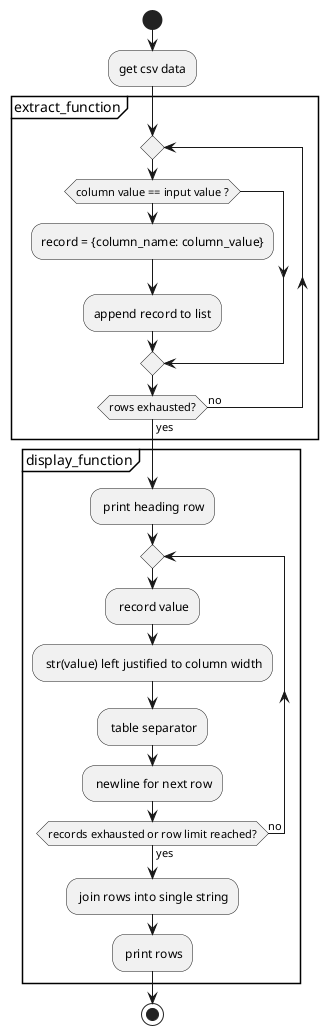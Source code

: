 @startuml

start

:get csv data;

Partition extract_function {
    repeat
        if (column value == input value ?) then
            :record = {column_name: column_value};
            :append record to list;
        endif
    repeat while (rows exhausted?) is (no) not (yes)
}

Partition display_function {
    : print heading row;
    repeat
        : record value;
        : str(value) left justified to column width;
        : table separator;
        : newline for next row;
    repeat while (records exhausted or row limit reached?) is (no) not (yes)
    : join rows into single string;
    : print rows;
}

stop

@enduml